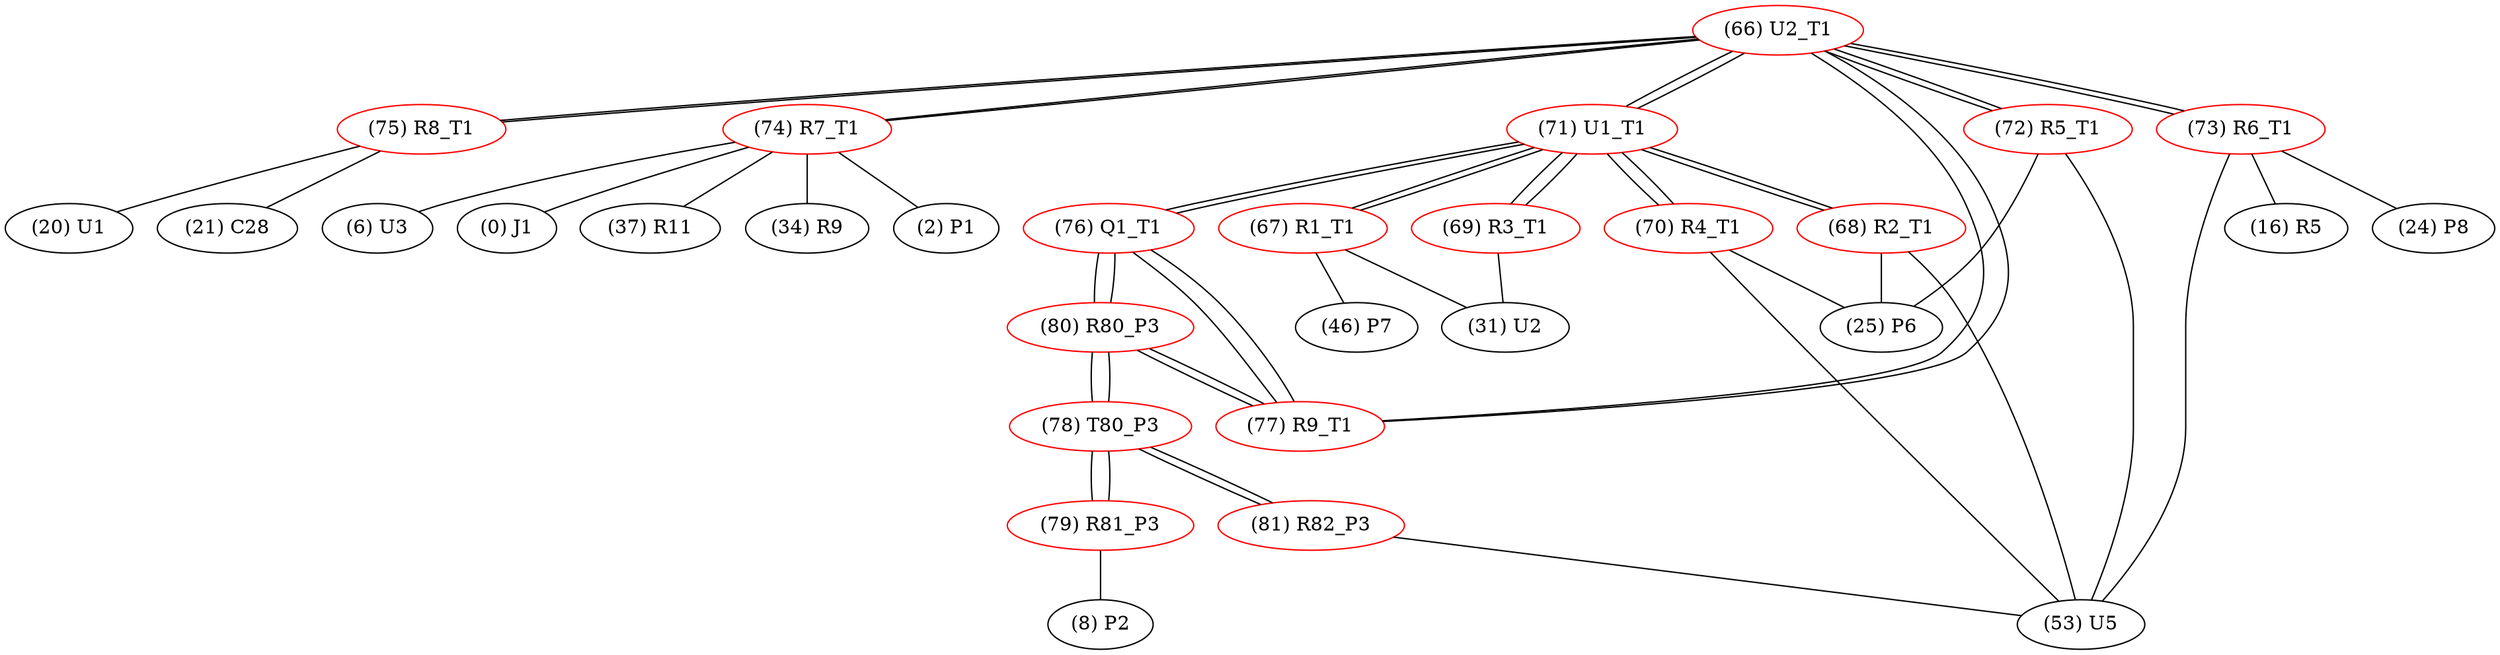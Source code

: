 graph {
	66 [label="(66) U2_T1" color=red]
	75 [label="(75) R8_T1"]
	74 [label="(74) R7_T1"]
	73 [label="(73) R6_T1"]
	72 [label="(72) R5_T1"]
	71 [label="(71) U1_T1"]
	77 [label="(77) R9_T1"]
	67 [label="(67) R1_T1" color=red]
	46 [label="(46) P7"]
	31 [label="(31) U2"]
	71 [label="(71) U1_T1"]
	68 [label="(68) R2_T1" color=red]
	53 [label="(53) U5"]
	25 [label="(25) P6"]
	71 [label="(71) U1_T1"]
	69 [label="(69) R3_T1" color=red]
	31 [label="(31) U2"]
	71 [label="(71) U1_T1"]
	70 [label="(70) R4_T1" color=red]
	25 [label="(25) P6"]
	53 [label="(53) U5"]
	71 [label="(71) U1_T1"]
	71 [label="(71) U1_T1" color=red]
	66 [label="(66) U2_T1"]
	69 [label="(69) R3_T1"]
	68 [label="(68) R2_T1"]
	67 [label="(67) R1_T1"]
	76 [label="(76) Q1_T1"]
	70 [label="(70) R4_T1"]
	72 [label="(72) R5_T1" color=red]
	25 [label="(25) P6"]
	53 [label="(53) U5"]
	66 [label="(66) U2_T1"]
	73 [label="(73) R6_T1" color=red]
	16 [label="(16) R5"]
	24 [label="(24) P8"]
	53 [label="(53) U5"]
	66 [label="(66) U2_T1"]
	74 [label="(74) R7_T1" color=red]
	0 [label="(0) J1"]
	37 [label="(37) R11"]
	34 [label="(34) R9"]
	2 [label="(2) P1"]
	6 [label="(6) U3"]
	66 [label="(66) U2_T1"]
	75 [label="(75) R8_T1" color=red]
	20 [label="(20) U1"]
	21 [label="(21) C28"]
	66 [label="(66) U2_T1"]
	76 [label="(76) Q1_T1" color=red]
	71 [label="(71) U1_T1"]
	80 [label="(80) R80_P3"]
	77 [label="(77) R9_T1"]
	77 [label="(77) R9_T1" color=red]
	66 [label="(66) U2_T1"]
	80 [label="(80) R80_P3"]
	76 [label="(76) Q1_T1"]
	78 [label="(78) T80_P3" color=red]
	79 [label="(79) R81_P3"]
	81 [label="(81) R82_P3"]
	80 [label="(80) R80_P3"]
	79 [label="(79) R81_P3" color=red]
	8 [label="(8) P2"]
	78 [label="(78) T80_P3"]
	80 [label="(80) R80_P3" color=red]
	77 [label="(77) R9_T1"]
	76 [label="(76) Q1_T1"]
	78 [label="(78) T80_P3"]
	81 [label="(81) R82_P3" color=red]
	53 [label="(53) U5"]
	78 [label="(78) T80_P3"]
	66 -- 75
	66 -- 74
	66 -- 73
	66 -- 72
	66 -- 71
	66 -- 77
	67 -- 46
	67 -- 31
	67 -- 71
	68 -- 53
	68 -- 25
	68 -- 71
	69 -- 31
	69 -- 71
	70 -- 25
	70 -- 53
	70 -- 71
	71 -- 66
	71 -- 69
	71 -- 68
	71 -- 67
	71 -- 76
	71 -- 70
	72 -- 25
	72 -- 53
	72 -- 66
	73 -- 16
	73 -- 24
	73 -- 53
	73 -- 66
	74 -- 0
	74 -- 37
	74 -- 34
	74 -- 2
	74 -- 6
	74 -- 66
	75 -- 20
	75 -- 21
	75 -- 66
	76 -- 71
	76 -- 80
	76 -- 77
	77 -- 66
	77 -- 80
	77 -- 76
	78 -- 79
	78 -- 81
	78 -- 80
	79 -- 8
	79 -- 78
	80 -- 77
	80 -- 76
	80 -- 78
	81 -- 53
	81 -- 78
}